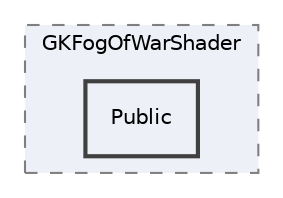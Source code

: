 digraph "Source/GKFogOfWarShader/Public"
{
 // LATEX_PDF_SIZE
  edge [fontname="Helvetica",fontsize="10",labelfontname="Helvetica",labelfontsize="10"];
  node [fontname="Helvetica",fontsize="10",shape=record];
  compound=true
  subgraph clusterdir_8480e201cd55db0719eb0fd177277268 {
    graph [ bgcolor="#edf0f7", pencolor="grey50", style="filled,dashed,", label="GKFogOfWarShader", fontname="Helvetica", fontsize="10", URL="dir_8480e201cd55db0719eb0fd177277268.html"]
  dir_df4de373fe0999beb67ef2dc054e05be [shape=box, label="Public", style="filled,bold,", fillcolor="#edf0f7", color="grey25", URL="dir_df4de373fe0999beb67ef2dc054e05be.html"];
  }
}
